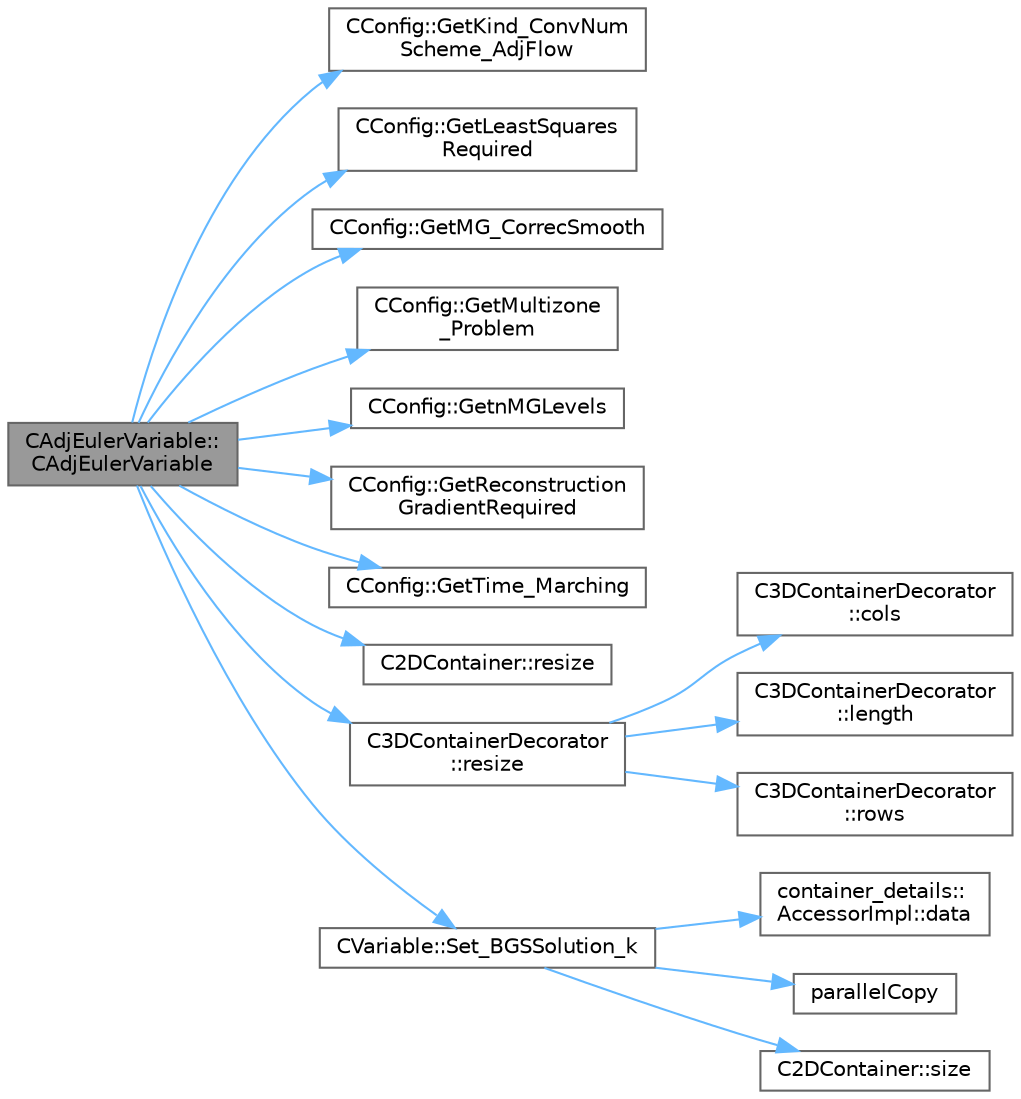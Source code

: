 digraph "CAdjEulerVariable::CAdjEulerVariable"
{
 // LATEX_PDF_SIZE
  bgcolor="transparent";
  edge [fontname=Helvetica,fontsize=10,labelfontname=Helvetica,labelfontsize=10];
  node [fontname=Helvetica,fontsize=10,shape=box,height=0.2,width=0.4];
  rankdir="LR";
  Node1 [id="Node000001",label="CAdjEulerVariable::\lCAdjEulerVariable",height=0.2,width=0.4,color="gray40", fillcolor="grey60", style="filled", fontcolor="black",tooltip="Constructor of the class."];
  Node1 -> Node2 [id="edge1_Node000001_Node000002",color="steelblue1",style="solid",tooltip=" "];
  Node2 [id="Node000002",label="CConfig::GetKind_ConvNum\lScheme_AdjFlow",height=0.2,width=0.4,color="grey40", fillcolor="white", style="filled",URL="$classCConfig.html#a517bab7766806bd83af8092c3b1c6d98",tooltip="Get the kind of convective numerical scheme for the adjoint flow equations (centered or upwind)."];
  Node1 -> Node3 [id="edge2_Node000001_Node000003",color="steelblue1",style="solid",tooltip=" "];
  Node3 [id="Node000003",label="CConfig::GetLeastSquares\lRequired",height=0.2,width=0.4,color="grey40", fillcolor="white", style="filled",URL="$classCConfig.html#a331e1d20385c17b59007f27f7c41ceab",tooltip="Get flag for whether a least-squares gradient method is being applied."];
  Node1 -> Node4 [id="edge3_Node000001_Node000004",color="steelblue1",style="solid",tooltip=" "];
  Node4 [id="Node000004",label="CConfig::GetMG_CorrecSmooth",height=0.2,width=0.4,color="grey40", fillcolor="white", style="filled",URL="$classCConfig.html#a14fdc00477b0b4a4268785c9c5374be1",tooltip="Get the number of implicit Jacobi smoothings of the correction in a multigrid strategy."];
  Node1 -> Node5 [id="edge4_Node000001_Node000005",color="steelblue1",style="solid",tooltip=" "];
  Node5 [id="Node000005",label="CConfig::GetMultizone\l_Problem",height=0.2,width=0.4,color="grey40", fillcolor="white", style="filled",URL="$classCConfig.html#abafdda03255a7f71a9701ded02f6d231",tooltip="Get whether the simulation we are running is a multizone simulation."];
  Node1 -> Node6 [id="edge5_Node000001_Node000006",color="steelblue1",style="solid",tooltip=" "];
  Node6 [id="Node000006",label="CConfig::GetnMGLevels",height=0.2,width=0.4,color="grey40", fillcolor="white", style="filled",URL="$classCConfig.html#a15a61a6f9a1d415c3509018f4916c5c1",tooltip="Get the number of multigrid levels."];
  Node1 -> Node7 [id="edge6_Node000001_Node000007",color="steelblue1",style="solid",tooltip=" "];
  Node7 [id="Node000007",label="CConfig::GetReconstruction\lGradientRequired",height=0.2,width=0.4,color="grey40", fillcolor="white", style="filled",URL="$classCConfig.html#a350466e9cc76639fb07c59ac43288bb8",tooltip="Get flag for whether a second gradient calculation is required for upwind reconstruction alone."];
  Node1 -> Node8 [id="edge7_Node000001_Node000008",color="steelblue1",style="solid",tooltip=" "];
  Node8 [id="Node000008",label="CConfig::GetTime_Marching",height=0.2,width=0.4,color="grey40", fillcolor="white", style="filled",URL="$classCConfig.html#ac47e04d76ce865893a94dcedd3c9b6a5",tooltip="Provides information about the time integration, and change the write in the output files information..."];
  Node1 -> Node9 [id="edge8_Node000001_Node000009",color="steelblue1",style="solid",tooltip=" "];
  Node9 [id="Node000009",label="C2DContainer::resize",height=0.2,width=0.4,color="grey40", fillcolor="white", style="filled",URL="$classC2DContainer.html#a39929b060c72565b4ab19c3a391bb8e6",tooltip="Request a change of size."];
  Node1 -> Node10 [id="edge9_Node000001_Node000010",color="steelblue1",style="solid",tooltip=" "];
  Node10 [id="Node000010",label="C3DContainerDecorator\l::resize",height=0.2,width=0.4,color="grey40", fillcolor="white", style="filled",URL="$classC3DContainerDecorator.html#a8c74bf28bf8d6882e14635fecb0d5e82",tooltip=" "];
  Node10 -> Node11 [id="edge10_Node000010_Node000011",color="steelblue1",style="solid",tooltip=" "];
  Node11 [id="Node000011",label="C3DContainerDecorator\l::cols",height=0.2,width=0.4,color="grey40", fillcolor="white", style="filled",URL="$classC3DContainerDecorator.html#a27e2d1c9d2121ddcf201b7a6e29b3004",tooltip=" "];
  Node10 -> Node12 [id="edge11_Node000010_Node000012",color="steelblue1",style="solid",tooltip=" "];
  Node12 [id="Node000012",label="C3DContainerDecorator\l::length",height=0.2,width=0.4,color="grey40", fillcolor="white", style="filled",URL="$classC3DContainerDecorator.html#a50d183db869393fe41fe144eff3e18f6",tooltip=" "];
  Node10 -> Node13 [id="edge12_Node000010_Node000013",color="steelblue1",style="solid",tooltip=" "];
  Node13 [id="Node000013",label="C3DContainerDecorator\l::rows",height=0.2,width=0.4,color="grey40", fillcolor="white", style="filled",URL="$classC3DContainerDecorator.html#a517ccb480bb1d1e919f5dc562d4574c6",tooltip=" "];
  Node1 -> Node14 [id="edge13_Node000001_Node000014",color="steelblue1",style="solid",tooltip=" "];
  Node14 [id="Node000014",label="CVariable::Set_BGSSolution_k",height=0.2,width=0.4,color="grey40", fillcolor="white", style="filled",URL="$classCVariable.html#aa47456564bac33106a460be201d4c843",tooltip="Set the value of the solution in the previous BGS subiteration."];
  Node14 -> Node15 [id="edge14_Node000014_Node000015",color="steelblue1",style="solid",tooltip=" "];
  Node15 [id="Node000015",label="container_details::\lAccessorImpl::data",height=0.2,width=0.4,color="grey40", fillcolor="white", style="filled",URL="$classcontainer__details_1_1AccessorImpl.html#a25b798e6041a085aa19399d0047b6a91",tooltip=" "];
  Node14 -> Node16 [id="edge15_Node000014_Node000016",color="steelblue1",style="solid",tooltip=" "];
  Node16 [id="Node000016",label="parallelCopy",height=0.2,width=0.4,color="grey40", fillcolor="white", style="filled",URL="$omp__structure_8hpp.html#a3af8b37ed645164f4c3441fa75e5fa76",tooltip="Copy data from one array-like object to another in parallel."];
  Node14 -> Node17 [id="edge16_Node000014_Node000017",color="steelblue1",style="solid",tooltip=" "];
  Node17 [id="Node000017",label="C2DContainer::size",height=0.2,width=0.4,color="grey40", fillcolor="white", style="filled",URL="$classC2DContainer.html#a8278113dbcf54123f9852e7e44583759",tooltip=" "];
}
